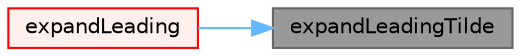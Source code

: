 digraph "expandLeadingTilde"
{
 // LATEX_PDF_SIZE
  bgcolor="transparent";
  edge [fontname=Helvetica,fontsize=10,labelfontname=Helvetica,labelfontsize=10];
  node [fontname=Helvetica,fontsize=10,shape=box,height=0.2,width=0.4];
  rankdir="RL";
  Node1 [id="Node000001",label="expandLeadingTilde",height=0.2,width=0.4,color="gray40", fillcolor="grey60", style="filled", fontcolor="black",tooltip=" "];
  Node1 -> Node2 [id="edge1_Node000001_Node000002",dir="back",color="steelblue1",style="solid",tooltip=" "];
  Node2 [id="Node000002",label="expandLeading",height=0.2,width=0.4,color="red", fillcolor="#FFF0F0", style="filled",URL="$namespaceFoam.html#ab85c1ca0def490e1f36e6f0e6d9f17fe",tooltip=" "];
}
